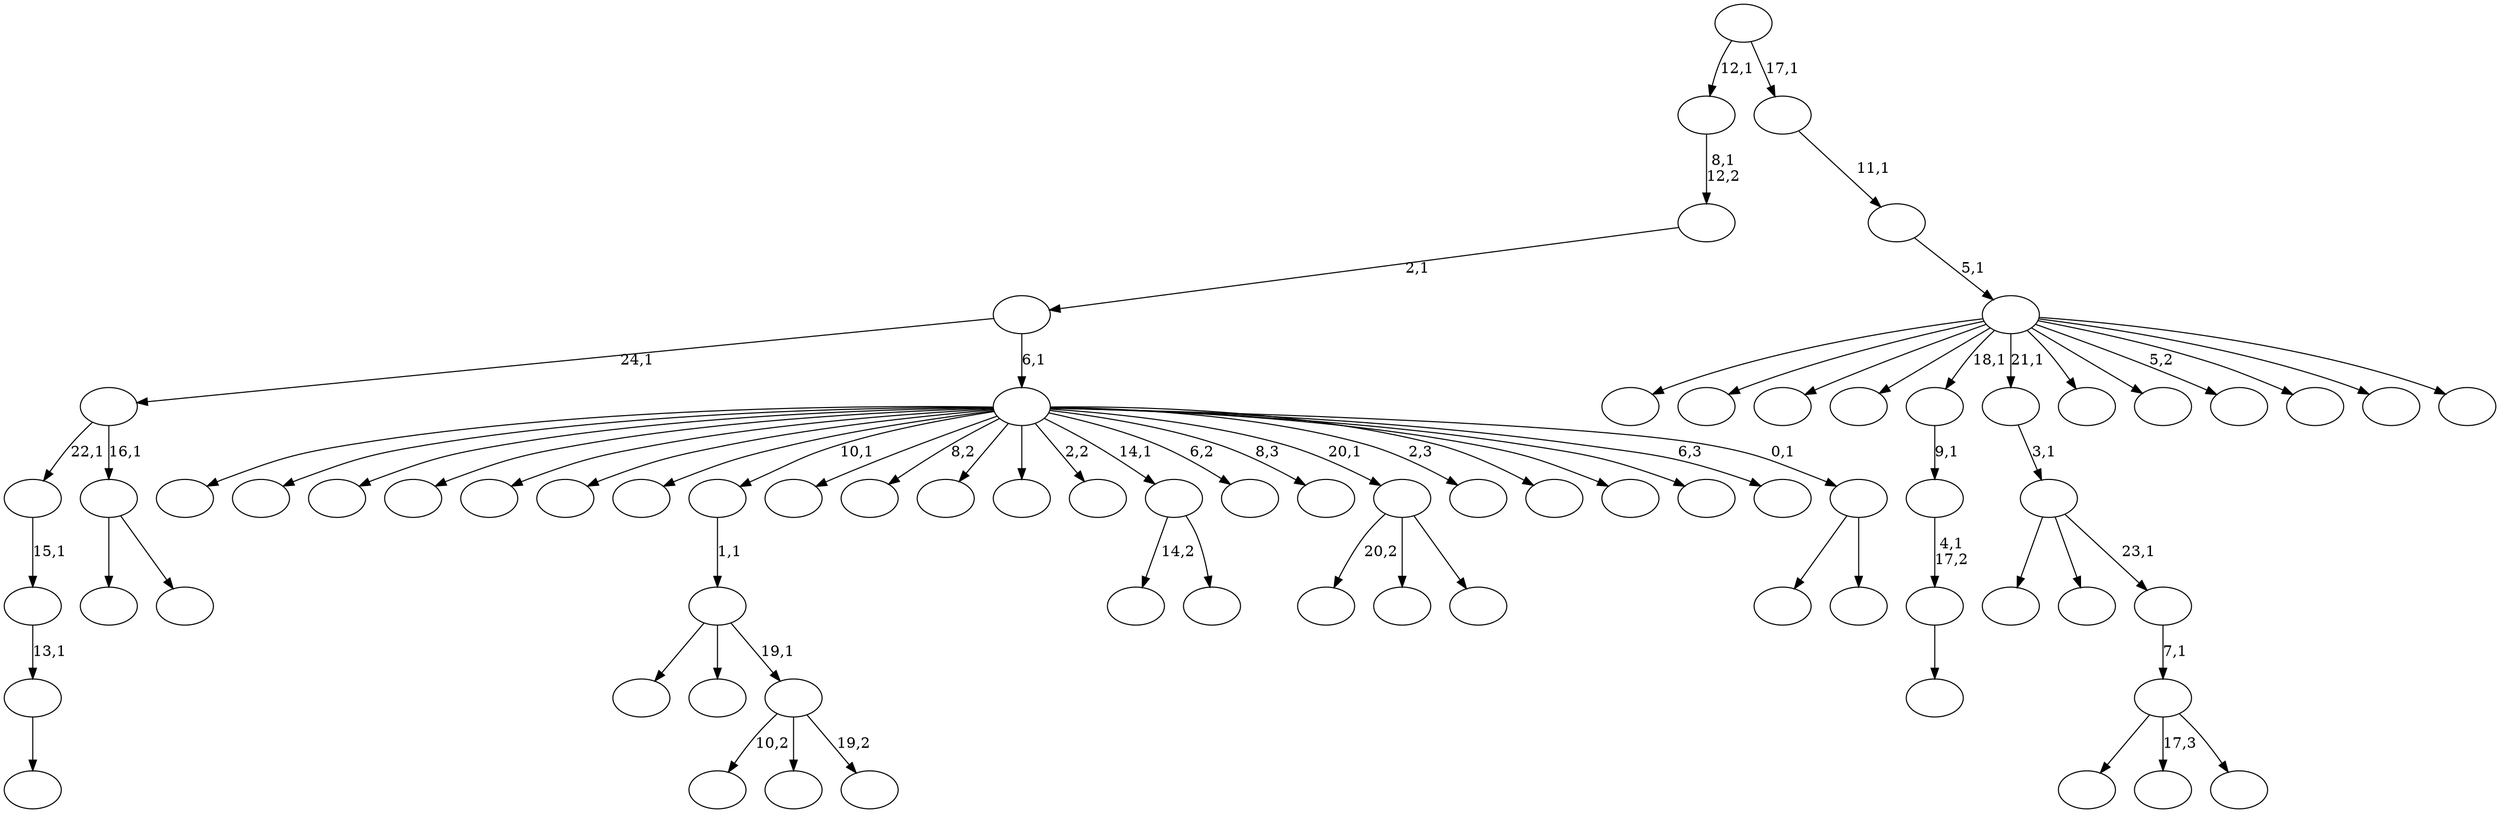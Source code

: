 digraph T {
	75 [label=""]
	74 [label=""]
	73 [label=""]
	72 [label=""]
	71 [label=""]
	70 [label=""]
	69 [label=""]
	68 [label=""]
	67 [label=""]
	66 [label=""]
	65 [label=""]
	64 [label=""]
	63 [label=""]
	62 [label=""]
	61 [label=""]
	60 [label=""]
	59 [label=""]
	58 [label=""]
	57 [label=""]
	56 [label=""]
	55 [label=""]
	54 [label=""]
	53 [label=""]
	52 [label=""]
	51 [label=""]
	50 [label=""]
	49 [label=""]
	48 [label=""]
	47 [label=""]
	46 [label=""]
	45 [label=""]
	44 [label=""]
	43 [label=""]
	42 [label=""]
	41 [label=""]
	40 [label=""]
	39 [label=""]
	38 [label=""]
	37 [label=""]
	36 [label=""]
	35 [label=""]
	34 [label=""]
	33 [label=""]
	32 [label=""]
	31 [label=""]
	30 [label=""]
	29 [label=""]
	28 [label=""]
	27 [label=""]
	26 [label=""]
	25 [label=""]
	24 [label=""]
	23 [label=""]
	22 [label=""]
	21 [label=""]
	20 [label=""]
	19 [label=""]
	18 [label=""]
	17 [label=""]
	16 [label=""]
	15 [label=""]
	14 [label=""]
	13 [label=""]
	12 [label=""]
	11 [label=""]
	10 [label=""]
	9 [label=""]
	8 [label=""]
	7 [label=""]
	6 [label=""]
	5 [label=""]
	4 [label=""]
	3 [label=""]
	2 [label=""]
	1 [label=""]
	0 [label=""]
	69 -> 70 [label=""]
	68 -> 69 [label="13,1"]
	67 -> 68 [label="15,1"]
	50 -> 75 [label="10,2"]
	50 -> 58 [label=""]
	50 -> 51 [label="19,2"]
	49 -> 74 [label=""]
	49 -> 54 [label=""]
	49 -> 50 [label="19,1"]
	48 -> 49 [label="1,1"]
	40 -> 41 [label=""]
	39 -> 40 [label="4,1\n17,2"]
	38 -> 39 [label="9,1"]
	33 -> 52 [label="14,2"]
	33 -> 34 [label=""]
	29 -> 57 [label="20,2"]
	29 -> 53 [label=""]
	29 -> 30 [label=""]
	27 -> 72 [label=""]
	27 -> 66 [label="17,3"]
	27 -> 28 [label=""]
	26 -> 27 [label="7,1"]
	25 -> 64 [label=""]
	25 -> 47 [label=""]
	25 -> 26 [label="23,1"]
	24 -> 25 [label="3,1"]
	22 -> 37 [label=""]
	22 -> 23 [label=""]
	21 -> 67 [label="22,1"]
	21 -> 22 [label="16,1"]
	9 -> 60 [label=""]
	9 -> 10 [label=""]
	8 -> 73 [label=""]
	8 -> 63 [label=""]
	8 -> 62 [label=""]
	8 -> 61 [label=""]
	8 -> 59 [label=""]
	8 -> 56 [label=""]
	8 -> 55 [label=""]
	8 -> 48 [label="10,1"]
	8 -> 46 [label=""]
	8 -> 45 [label="8,2"]
	8 -> 42 [label=""]
	8 -> 36 [label=""]
	8 -> 35 [label="2,2"]
	8 -> 33 [label="14,1"]
	8 -> 32 [label="6,2"]
	8 -> 31 [label="8,3"]
	8 -> 29 [label="20,1"]
	8 -> 20 [label="2,3"]
	8 -> 17 [label=""]
	8 -> 16 [label=""]
	8 -> 14 [label=""]
	8 -> 12 [label="6,3"]
	8 -> 9 [label="0,1"]
	7 -> 21 [label="24,1"]
	7 -> 8 [label="6,1"]
	6 -> 7 [label="2,1"]
	5 -> 6 [label="8,1\n12,2"]
	3 -> 71 [label=""]
	3 -> 65 [label=""]
	3 -> 44 [label=""]
	3 -> 43 [label=""]
	3 -> 38 [label="18,1"]
	3 -> 24 [label="21,1"]
	3 -> 19 [label=""]
	3 -> 18 [label=""]
	3 -> 15 [label="5,2"]
	3 -> 13 [label=""]
	3 -> 11 [label=""]
	3 -> 4 [label=""]
	2 -> 3 [label="5,1"]
	1 -> 2 [label="11,1"]
	0 -> 5 [label="12,1"]
	0 -> 1 [label="17,1"]
}
